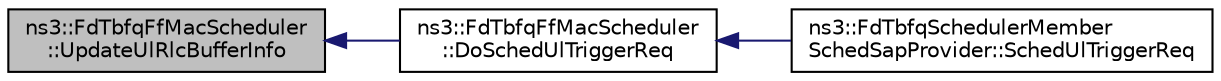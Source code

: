 digraph "ns3::FdTbfqFfMacScheduler::UpdateUlRlcBufferInfo"
{
  edge [fontname="Helvetica",fontsize="10",labelfontname="Helvetica",labelfontsize="10"];
  node [fontname="Helvetica",fontsize="10",shape=record];
  rankdir="LR";
  Node1 [label="ns3::FdTbfqFfMacScheduler\l::UpdateUlRlcBufferInfo",height=0.2,width=0.4,color="black", fillcolor="grey75", style="filled", fontcolor="black"];
  Node1 -> Node2 [dir="back",color="midnightblue",fontsize="10",style="solid"];
  Node2 [label="ns3::FdTbfqFfMacScheduler\l::DoSchedUlTriggerReq",height=0.2,width=0.4,color="black", fillcolor="white", style="filled",URL="$d7/db8/classns3_1_1FdTbfqFfMacScheduler.html#a393439d7b65f01d14f335b1cf3fc8423"];
  Node2 -> Node3 [dir="back",color="midnightblue",fontsize="10",style="solid"];
  Node3 [label="ns3::FdTbfqSchedulerMember\lSchedSapProvider::SchedUlTriggerReq",height=0.2,width=0.4,color="black", fillcolor="white", style="filled",URL="$d9/d96/classns3_1_1FdTbfqSchedulerMemberSchedSapProvider.html#a35689f19a78b8e301b99da93080b6543"];
}
